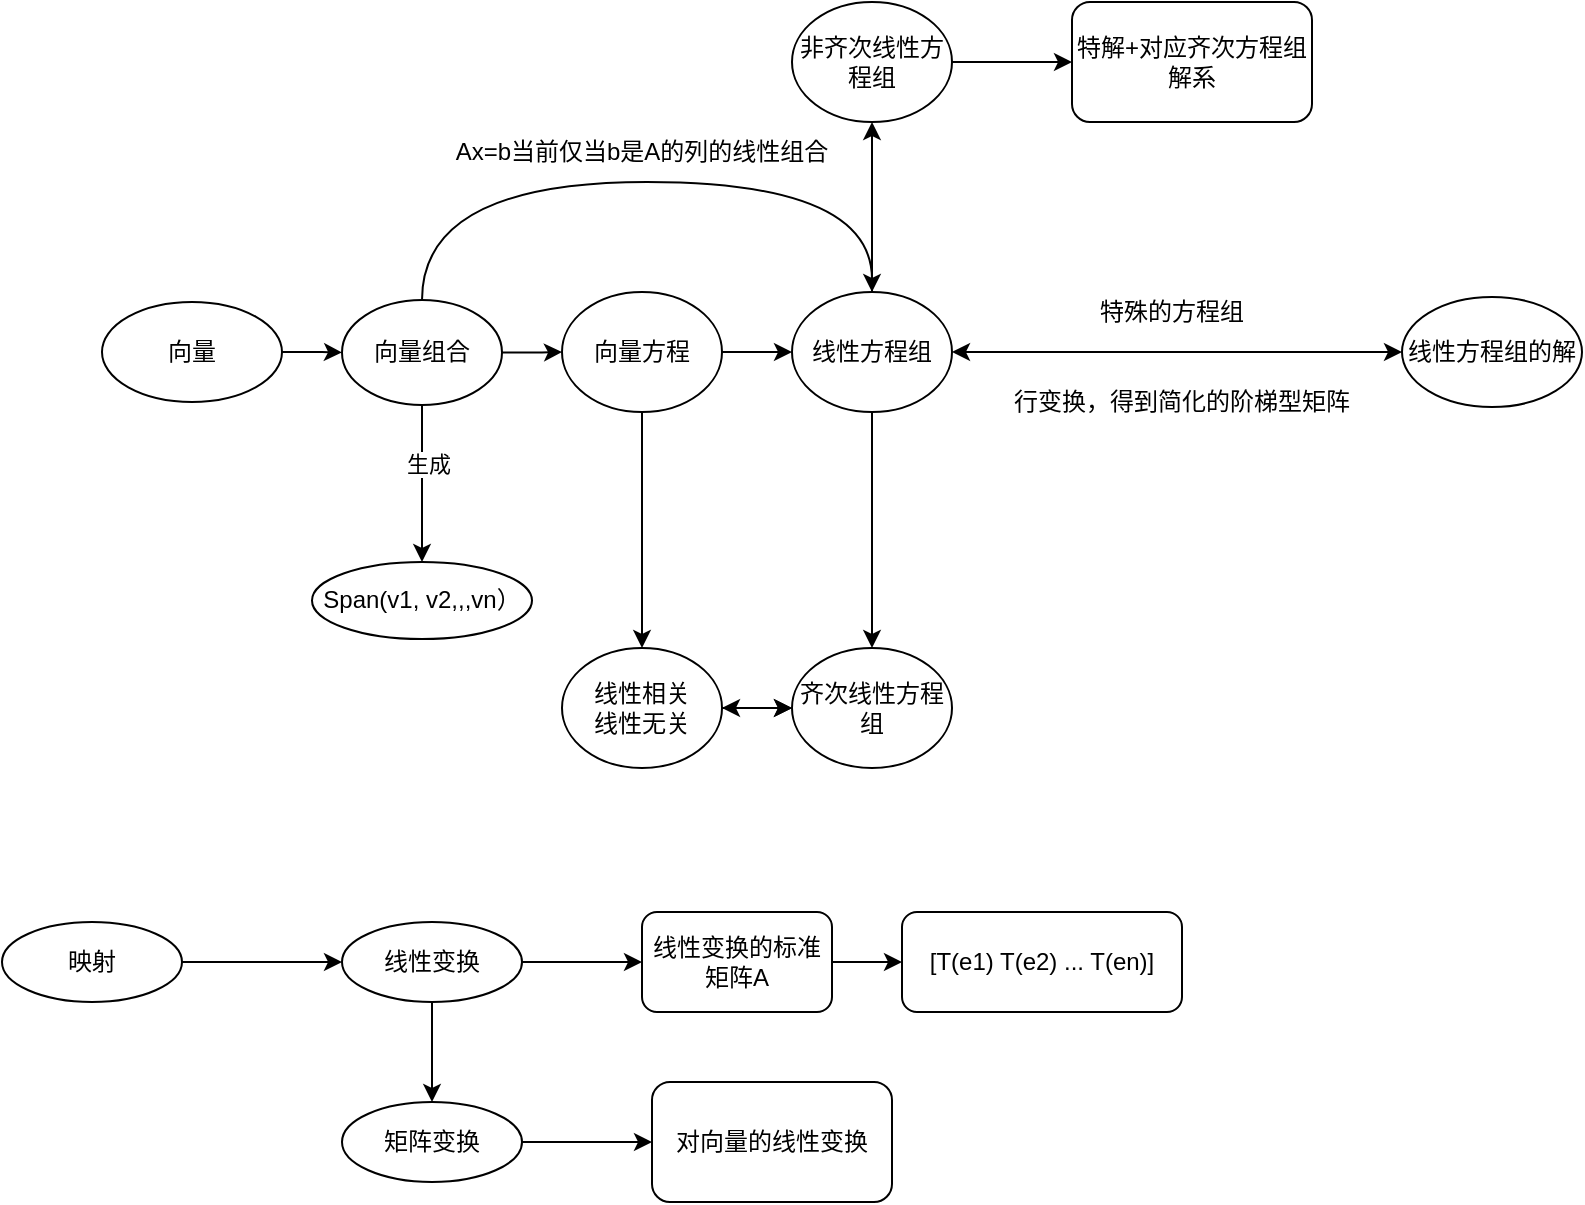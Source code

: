 <mxfile version="20.5.1" type="github">
  <diagram name="Page-1" id="e7e014a7-5840-1c2e-5031-d8a46d1fe8dd">
    <mxGraphModel dx="1185" dy="635" grid="1" gridSize="10" guides="1" tooltips="1" connect="1" arrows="1" fold="1" page="1" pageScale="1" pageWidth="827" pageHeight="11169" background="none" math="0" shadow="0">
      <root>
        <mxCell id="0" />
        <mxCell id="1" parent="0" />
        <mxCell id="oNJBq7v1mSASrG1cI6hb-3" value="" style="edgeStyle=orthogonalEdgeStyle;rounded=0;orthogonalLoop=1;jettySize=auto;html=1;" edge="1" parent="1" source="oNJBq7v1mSASrG1cI6hb-1" target="oNJBq7v1mSASrG1cI6hb-2">
          <mxGeometry relative="1" as="geometry" />
        </mxCell>
        <mxCell id="oNJBq7v1mSASrG1cI6hb-1" value="向量" style="ellipse;whiteSpace=wrap;html=1;" vertex="1" parent="1">
          <mxGeometry x="160" y="210" width="90" height="50" as="geometry" />
        </mxCell>
        <mxCell id="oNJBq7v1mSASrG1cI6hb-5" value="" style="edgeStyle=orthogonalEdgeStyle;rounded=0;orthogonalLoop=1;jettySize=auto;html=1;" edge="1" parent="1" source="oNJBq7v1mSASrG1cI6hb-2" target="oNJBq7v1mSASrG1cI6hb-4">
          <mxGeometry relative="1" as="geometry" />
        </mxCell>
        <mxCell id="oNJBq7v1mSASrG1cI6hb-12" style="edgeStyle=orthogonalEdgeStyle;rounded=0;orthogonalLoop=1;jettySize=auto;html=1;exitX=0.5;exitY=0;exitDx=0;exitDy=0;entryX=0.5;entryY=0;entryDx=0;entryDy=0;elbow=vertical;curved=1;" edge="1" parent="1" source="oNJBq7v1mSASrG1cI6hb-2" target="oNJBq7v1mSASrG1cI6hb-6">
          <mxGeometry relative="1" as="geometry">
            <Array as="points">
              <mxPoint x="320" y="150" />
              <mxPoint x="545" y="150" />
            </Array>
          </mxGeometry>
        </mxCell>
        <mxCell id="oNJBq7v1mSASrG1cI6hb-25" value="" style="edgeStyle=orthogonalEdgeStyle;curved=1;rounded=0;orthogonalLoop=1;jettySize=auto;html=1;elbow=vertical;" edge="1" parent="1" source="oNJBq7v1mSASrG1cI6hb-2" target="oNJBq7v1mSASrG1cI6hb-24">
          <mxGeometry relative="1" as="geometry" />
        </mxCell>
        <mxCell id="oNJBq7v1mSASrG1cI6hb-26" value="生成" style="edgeLabel;html=1;align=center;verticalAlign=middle;resizable=0;points=[];" vertex="1" connectable="0" parent="oNJBq7v1mSASrG1cI6hb-25">
          <mxGeometry x="-0.263" y="3" relative="1" as="geometry">
            <mxPoint as="offset" />
          </mxGeometry>
        </mxCell>
        <mxCell id="oNJBq7v1mSASrG1cI6hb-2" value="向量组合" style="ellipse;whiteSpace=wrap;html=1;" vertex="1" parent="1">
          <mxGeometry x="280" y="209" width="80" height="52.5" as="geometry" />
        </mxCell>
        <mxCell id="oNJBq7v1mSASrG1cI6hb-7" value="" style="edgeStyle=orthogonalEdgeStyle;rounded=0;orthogonalLoop=1;jettySize=auto;html=1;" edge="1" parent="1" source="oNJBq7v1mSASrG1cI6hb-4" target="oNJBq7v1mSASrG1cI6hb-6">
          <mxGeometry relative="1" as="geometry" />
        </mxCell>
        <mxCell id="oNJBq7v1mSASrG1cI6hb-28" value="" style="edgeStyle=orthogonalEdgeStyle;curved=1;rounded=0;orthogonalLoop=1;jettySize=auto;html=1;elbow=vertical;" edge="1" parent="1" source="oNJBq7v1mSASrG1cI6hb-4" target="oNJBq7v1mSASrG1cI6hb-27">
          <mxGeometry relative="1" as="geometry" />
        </mxCell>
        <mxCell id="oNJBq7v1mSASrG1cI6hb-4" value="向量方程" style="ellipse;whiteSpace=wrap;html=1;" vertex="1" parent="1">
          <mxGeometry x="390" y="205" width="80" height="60" as="geometry" />
        </mxCell>
        <mxCell id="oNJBq7v1mSASrG1cI6hb-21" style="edgeStyle=orthogonalEdgeStyle;curved=1;rounded=0;orthogonalLoop=1;jettySize=auto;html=1;exitX=0.5;exitY=0;exitDx=0;exitDy=0;elbow=vertical;" edge="1" parent="1" source="oNJBq7v1mSASrG1cI6hb-6" target="oNJBq7v1mSASrG1cI6hb-20">
          <mxGeometry relative="1" as="geometry" />
        </mxCell>
        <mxCell id="oNJBq7v1mSASrG1cI6hb-30" value="" style="edgeStyle=orthogonalEdgeStyle;curved=1;rounded=0;orthogonalLoop=1;jettySize=auto;html=1;elbow=vertical;" edge="1" parent="1" source="oNJBq7v1mSASrG1cI6hb-6" target="oNJBq7v1mSASrG1cI6hb-29">
          <mxGeometry relative="1" as="geometry" />
        </mxCell>
        <mxCell id="oNJBq7v1mSASrG1cI6hb-44" value="" style="edgeStyle=orthogonalEdgeStyle;orthogonalLoop=1;jettySize=auto;html=1;startArrow=classic;startFill=1;endArrow=classic;endFill=1;elbow=vertical;rounded=0;" edge="1" parent="1" source="oNJBq7v1mSASrG1cI6hb-6" target="oNJBq7v1mSASrG1cI6hb-43">
          <mxGeometry relative="1" as="geometry" />
        </mxCell>
        <mxCell id="oNJBq7v1mSASrG1cI6hb-6" value="线性方程组" style="ellipse;whiteSpace=wrap;html=1;" vertex="1" parent="1">
          <mxGeometry x="505" y="205" width="80" height="60" as="geometry" />
        </mxCell>
        <mxCell id="oNJBq7v1mSASrG1cI6hb-23" value="" style="edgeStyle=orthogonalEdgeStyle;curved=1;rounded=0;orthogonalLoop=1;jettySize=auto;html=1;elbow=vertical;" edge="1" parent="1" source="oNJBq7v1mSASrG1cI6hb-20" target="oNJBq7v1mSASrG1cI6hb-22">
          <mxGeometry relative="1" as="geometry" />
        </mxCell>
        <mxCell id="oNJBq7v1mSASrG1cI6hb-20" value="非齐次线性方程组" style="ellipse;whiteSpace=wrap;html=1;" vertex="1" parent="1">
          <mxGeometry x="505" y="60" width="80" height="60" as="geometry" />
        </mxCell>
        <mxCell id="oNJBq7v1mSASrG1cI6hb-22" value="特解+对应齐次方程组解系" style="rounded=1;whiteSpace=wrap;html=1;" vertex="1" parent="1">
          <mxGeometry x="645" y="60" width="120" height="60" as="geometry" />
        </mxCell>
        <mxCell id="oNJBq7v1mSASrG1cI6hb-24" value="Span(v1, v2,,,vn）" style="ellipse;whiteSpace=wrap;html=1;" vertex="1" parent="1">
          <mxGeometry x="265" y="340" width="110" height="38.5" as="geometry" />
        </mxCell>
        <mxCell id="oNJBq7v1mSASrG1cI6hb-31" value="" style="edgeStyle=orthogonalEdgeStyle;curved=1;rounded=0;orthogonalLoop=1;jettySize=auto;html=1;elbow=vertical;endArrow=classic;endFill=1;" edge="1" parent="1" source="oNJBq7v1mSASrG1cI6hb-27" target="oNJBq7v1mSASrG1cI6hb-29">
          <mxGeometry relative="1" as="geometry" />
        </mxCell>
        <mxCell id="oNJBq7v1mSASrG1cI6hb-41" value="" style="edgeStyle=orthogonalEdgeStyle;orthogonalLoop=1;jettySize=auto;html=1;endArrow=classic;endFill=1;elbow=vertical;curved=1;startArrow=classic;startFill=1;" edge="1" parent="1" source="oNJBq7v1mSASrG1cI6hb-27" target="oNJBq7v1mSASrG1cI6hb-29">
          <mxGeometry relative="1" as="geometry" />
        </mxCell>
        <mxCell id="oNJBq7v1mSASrG1cI6hb-27" value="线性相关&lt;br&gt;线性无关" style="ellipse;whiteSpace=wrap;html=1;" vertex="1" parent="1">
          <mxGeometry x="390" y="383" width="80" height="60" as="geometry" />
        </mxCell>
        <mxCell id="oNJBq7v1mSASrG1cI6hb-29" value="齐次线性方程组" style="ellipse;whiteSpace=wrap;html=1;" vertex="1" parent="1">
          <mxGeometry x="505" y="383" width="80" height="60" as="geometry" />
        </mxCell>
        <mxCell id="oNJBq7v1mSASrG1cI6hb-43" value="线性方程组的解" style="ellipse;whiteSpace=wrap;html=1;" vertex="1" parent="1">
          <mxGeometry x="810" y="207.5" width="90" height="55" as="geometry" />
        </mxCell>
        <mxCell id="oNJBq7v1mSASrG1cI6hb-45" value="特殊的方程组" style="text;html=1;strokeColor=none;fillColor=none;align=center;verticalAlign=middle;whiteSpace=wrap;rounded=0;" vertex="1" parent="1">
          <mxGeometry x="640" y="200" width="110" height="30" as="geometry" />
        </mxCell>
        <mxCell id="oNJBq7v1mSASrG1cI6hb-46" value="行变换，得到简化的阶梯型矩阵" style="text;html=1;strokeColor=none;fillColor=none;align=center;verticalAlign=middle;whiteSpace=wrap;rounded=0;" vertex="1" parent="1">
          <mxGeometry x="600" y="240" width="200" height="40" as="geometry" />
        </mxCell>
        <mxCell id="oNJBq7v1mSASrG1cI6hb-57" value="Ax=b当前仅当b是A的列的线性组合" style="text;html=1;strokeColor=none;fillColor=none;align=center;verticalAlign=middle;whiteSpace=wrap;rounded=0;" vertex="1" parent="1">
          <mxGeometry x="330" y="130" width="200" height="10" as="geometry" />
        </mxCell>
        <mxCell id="oNJBq7v1mSASrG1cI6hb-60" value="" style="edgeStyle=orthogonalEdgeStyle;curved=1;orthogonalLoop=1;jettySize=auto;html=1;startArrow=none;startFill=0;endArrow=classic;endFill=1;elbow=vertical;" edge="1" parent="1" source="oNJBq7v1mSASrG1cI6hb-58" target="oNJBq7v1mSASrG1cI6hb-59">
          <mxGeometry relative="1" as="geometry" />
        </mxCell>
        <mxCell id="oNJBq7v1mSASrG1cI6hb-58" value="映射" style="ellipse;whiteSpace=wrap;html=1;" vertex="1" parent="1">
          <mxGeometry x="110" y="520" width="90" height="40" as="geometry" />
        </mxCell>
        <mxCell id="oNJBq7v1mSASrG1cI6hb-63" value="" style="edgeStyle=orthogonalEdgeStyle;curved=1;orthogonalLoop=1;jettySize=auto;html=1;startArrow=none;startFill=0;endArrow=classic;endFill=1;elbow=vertical;" edge="1" parent="1" source="oNJBq7v1mSASrG1cI6hb-59" target="oNJBq7v1mSASrG1cI6hb-62">
          <mxGeometry relative="1" as="geometry" />
        </mxCell>
        <mxCell id="oNJBq7v1mSASrG1cI6hb-65" value="" style="edgeStyle=orthogonalEdgeStyle;curved=1;orthogonalLoop=1;jettySize=auto;html=1;startArrow=none;startFill=0;endArrow=classic;endFill=1;elbow=vertical;" edge="1" parent="1" source="oNJBq7v1mSASrG1cI6hb-59" target="oNJBq7v1mSASrG1cI6hb-64">
          <mxGeometry relative="1" as="geometry" />
        </mxCell>
        <mxCell id="oNJBq7v1mSASrG1cI6hb-59" value="线性变换" style="ellipse;whiteSpace=wrap;html=1;" vertex="1" parent="1">
          <mxGeometry x="280" y="520" width="90" height="40" as="geometry" />
        </mxCell>
        <mxCell id="oNJBq7v1mSASrG1cI6hb-69" value="" style="edgeStyle=orthogonalEdgeStyle;curved=1;orthogonalLoop=1;jettySize=auto;html=1;startArrow=none;startFill=0;endArrow=classic;endFill=1;elbow=vertical;" edge="1" parent="1" source="oNJBq7v1mSASrG1cI6hb-62" target="oNJBq7v1mSASrG1cI6hb-68">
          <mxGeometry relative="1" as="geometry" />
        </mxCell>
        <mxCell id="oNJBq7v1mSASrG1cI6hb-62" value="矩阵变换" style="ellipse;whiteSpace=wrap;html=1;" vertex="1" parent="1">
          <mxGeometry x="280" y="610" width="90" height="40" as="geometry" />
        </mxCell>
        <mxCell id="oNJBq7v1mSASrG1cI6hb-67" value="" style="edgeStyle=orthogonalEdgeStyle;curved=1;orthogonalLoop=1;jettySize=auto;html=1;startArrow=none;startFill=0;endArrow=classic;endFill=1;elbow=vertical;" edge="1" parent="1" source="oNJBq7v1mSASrG1cI6hb-64" target="oNJBq7v1mSASrG1cI6hb-66">
          <mxGeometry relative="1" as="geometry" />
        </mxCell>
        <mxCell id="oNJBq7v1mSASrG1cI6hb-64" value="线性变换的标准矩阵A" style="whiteSpace=wrap;html=1;rounded=1;" vertex="1" parent="1">
          <mxGeometry x="430" y="515" width="95" height="50" as="geometry" />
        </mxCell>
        <mxCell id="oNJBq7v1mSASrG1cI6hb-66" value="[T(e1) T(e2) ... T(en)]" style="whiteSpace=wrap;html=1;rounded=1;" vertex="1" parent="1">
          <mxGeometry x="560" y="515" width="140" height="50" as="geometry" />
        </mxCell>
        <mxCell id="oNJBq7v1mSASrG1cI6hb-68" value="对向量的线性变换" style="whiteSpace=wrap;html=1;rounded=1;glass=0;sketch=0;" vertex="1" parent="1">
          <mxGeometry x="435" y="600" width="120" height="60" as="geometry" />
        </mxCell>
      </root>
    </mxGraphModel>
  </diagram>
</mxfile>
